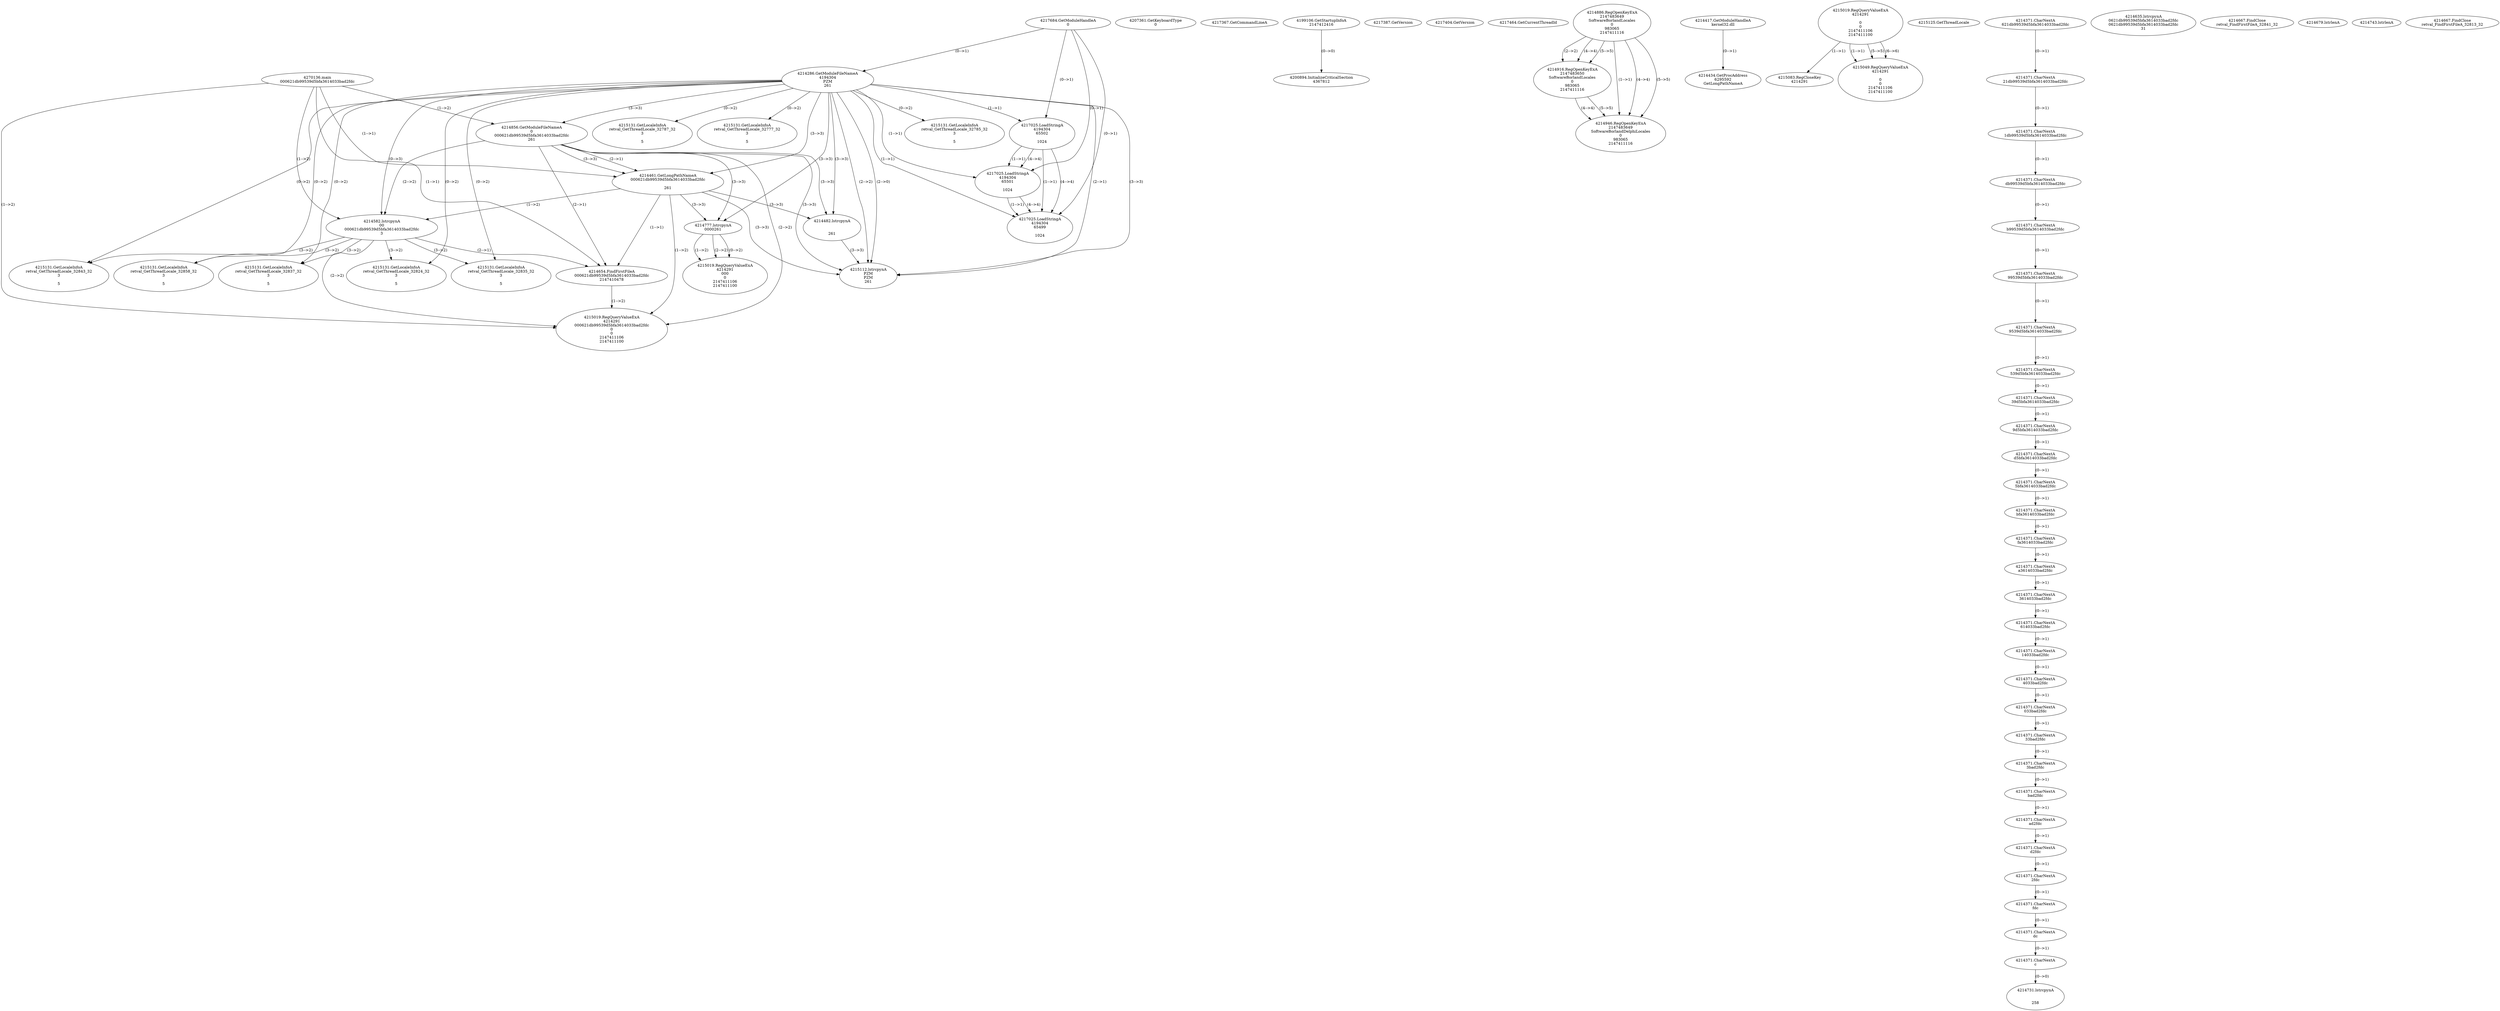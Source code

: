 // Global SCDG with merge call
digraph {
	0 [label="4270136.main
000621db99539d5bfa3614033bad2fdc"]
	1 [label="4217684.GetModuleHandleA
0"]
	2 [label="4207361.GetKeyboardType
0"]
	3 [label="4217367.GetCommandLineA
"]
	4 [label="4199106.GetStartupInfoA
2147412416"]
	5 [label="4217387.GetVersion
"]
	6 [label="4217404.GetVersion
"]
	7 [label="4217464.GetCurrentThreadId
"]
	8 [label="4214286.GetModuleFileNameA
4194304
PZM
261"]
	1 -> 8 [label="(0-->1)"]
	9 [label="4214856.GetModuleFileNameA
0
000621db99539d5bfa3614033bad2fdc
261"]
	0 -> 9 [label="(1-->2)"]
	8 -> 9 [label="(3-->3)"]
	10 [label="4214886.RegOpenKeyExA
2147483649
Software\Borland\Locales
0
983065
2147411116"]
	11 [label="4214916.RegOpenKeyExA
2147483650
Software\Borland\Locales
0
983065
2147411116"]
	10 -> 11 [label="(2-->2)"]
	10 -> 11 [label="(4-->4)"]
	10 -> 11 [label="(5-->5)"]
	12 [label="4214417.GetModuleHandleA
kernel32.dll"]
	13 [label="4214434.GetProcAddress
6295592
GetLongPathNameA"]
	12 -> 13 [label="(0-->1)"]
	14 [label="4214461.GetLongPathNameA
000621db99539d5bfa3614033bad2fdc

261"]
	0 -> 14 [label="(1-->1)"]
	9 -> 14 [label="(2-->1)"]
	8 -> 14 [label="(3-->3)"]
	9 -> 14 [label="(3-->3)"]
	15 [label="4214482.lstrcpynA


261"]
	8 -> 15 [label="(3-->3)"]
	9 -> 15 [label="(3-->3)"]
	14 -> 15 [label="(3-->3)"]
	16 [label="4215019.RegQueryValueExA
4214291

0
0
2147411106
2147411100"]
	17 [label="4215083.RegCloseKey
4214291"]
	16 -> 17 [label="(1-->1)"]
	18 [label="4215112.lstrcpynA
PZM
PZM
261"]
	8 -> 18 [label="(2-->1)"]
	8 -> 18 [label="(2-->2)"]
	8 -> 18 [label="(3-->3)"]
	9 -> 18 [label="(3-->3)"]
	14 -> 18 [label="(3-->3)"]
	15 -> 18 [label="(3-->3)"]
	8 -> 18 [label="(2-->0)"]
	19 [label="4215125.GetThreadLocale
"]
	20 [label="4215131.GetLocaleInfoA
retval_GetThreadLocale_32785_32
3

5"]
	8 -> 20 [label="(0-->2)"]
	21 [label="4217025.LoadStringA
4194304
65502

1024"]
	1 -> 21 [label="(0-->1)"]
	8 -> 21 [label="(1-->1)"]
	22 [label="4217025.LoadStringA
4194304
65501

1024"]
	1 -> 22 [label="(0-->1)"]
	8 -> 22 [label="(1-->1)"]
	21 -> 22 [label="(1-->1)"]
	21 -> 22 [label="(4-->4)"]
	23 [label="4217025.LoadStringA
4194304
65499

1024"]
	1 -> 23 [label="(0-->1)"]
	8 -> 23 [label="(1-->1)"]
	21 -> 23 [label="(1-->1)"]
	22 -> 23 [label="(1-->1)"]
	21 -> 23 [label="(4-->4)"]
	22 -> 23 [label="(4-->4)"]
	24 [label="4200894.InitializeCriticalSection
4367812"]
	4 -> 24 [label="(0-->0)"]
	25 [label="4215049.RegQueryValueExA
4214291

0
0
2147411106
2147411100"]
	16 -> 25 [label="(1-->1)"]
	16 -> 25 [label="(5-->5)"]
	16 -> 25 [label="(6-->6)"]
	26 [label="4215131.GetLocaleInfoA
retval_GetThreadLocale_32787_32
3

5"]
	8 -> 26 [label="(0-->2)"]
	27 [label="4214946.RegOpenKeyExA
2147483649
Software\Borland\Delphi\Locales
0
983065
2147411116"]
	10 -> 27 [label="(1-->1)"]
	10 -> 27 [label="(4-->4)"]
	11 -> 27 [label="(4-->4)"]
	10 -> 27 [label="(5-->5)"]
	11 -> 27 [label="(5-->5)"]
	28 [label="4215131.GetLocaleInfoA
retval_GetThreadLocale_32777_32
3

5"]
	8 -> 28 [label="(0-->2)"]
	29 [label="4214582.lstrcpynA
00
000621db99539d5bfa3614033bad2fdc
3"]
	0 -> 29 [label="(1-->2)"]
	9 -> 29 [label="(2-->2)"]
	14 -> 29 [label="(1-->2)"]
	8 -> 29 [label="(0-->3)"]
	30 [label="4214371.CharNextA
621db99539d5bfa3614033bad2fdc"]
	31 [label="4214371.CharNextA
21db99539d5bfa3614033bad2fdc"]
	30 -> 31 [label="(0-->1)"]
	32 [label="4214371.CharNextA
1db99539d5bfa3614033bad2fdc"]
	31 -> 32 [label="(0-->1)"]
	33 [label="4214371.CharNextA
db99539d5bfa3614033bad2fdc"]
	32 -> 33 [label="(0-->1)"]
	34 [label="4214371.CharNextA
b99539d5bfa3614033bad2fdc"]
	33 -> 34 [label="(0-->1)"]
	35 [label="4214371.CharNextA
99539d5bfa3614033bad2fdc"]
	34 -> 35 [label="(0-->1)"]
	36 [label="4214371.CharNextA
9539d5bfa3614033bad2fdc"]
	35 -> 36 [label="(0-->1)"]
	37 [label="4214371.CharNextA
539d5bfa3614033bad2fdc"]
	36 -> 37 [label="(0-->1)"]
	38 [label="4214371.CharNextA
39d5bfa3614033bad2fdc"]
	37 -> 38 [label="(0-->1)"]
	39 [label="4214371.CharNextA
9d5bfa3614033bad2fdc"]
	38 -> 39 [label="(0-->1)"]
	40 [label="4214371.CharNextA
d5bfa3614033bad2fdc"]
	39 -> 40 [label="(0-->1)"]
	41 [label="4214371.CharNextA
5bfa3614033bad2fdc"]
	40 -> 41 [label="(0-->1)"]
	42 [label="4214371.CharNextA
bfa3614033bad2fdc"]
	41 -> 42 [label="(0-->1)"]
	43 [label="4214371.CharNextA
fa3614033bad2fdc"]
	42 -> 43 [label="(0-->1)"]
	44 [label="4214371.CharNextA
a3614033bad2fdc"]
	43 -> 44 [label="(0-->1)"]
	45 [label="4214371.CharNextA
3614033bad2fdc"]
	44 -> 45 [label="(0-->1)"]
	46 [label="4214371.CharNextA
614033bad2fdc"]
	45 -> 46 [label="(0-->1)"]
	47 [label="4214371.CharNextA
14033bad2fdc"]
	46 -> 47 [label="(0-->1)"]
	48 [label="4214371.CharNextA
4033bad2fdc"]
	47 -> 48 [label="(0-->1)"]
	49 [label="4214371.CharNextA
033bad2fdc"]
	48 -> 49 [label="(0-->1)"]
	50 [label="4214371.CharNextA
33bad2fdc"]
	49 -> 50 [label="(0-->1)"]
	51 [label="4214371.CharNextA
3bad2fdc"]
	50 -> 51 [label="(0-->1)"]
	52 [label="4214371.CharNextA
bad2fdc"]
	51 -> 52 [label="(0-->1)"]
	53 [label="4214371.CharNextA
ad2fdc"]
	52 -> 53 [label="(0-->1)"]
	54 [label="4214371.CharNextA
d2fdc"]
	53 -> 54 [label="(0-->1)"]
	55 [label="4214371.CharNextA
2fdc"]
	54 -> 55 [label="(0-->1)"]
	56 [label="4214371.CharNextA
fdc"]
	55 -> 56 [label="(0-->1)"]
	57 [label="4214371.CharNextA
dc"]
	56 -> 57 [label="(0-->1)"]
	58 [label="4214371.CharNextA
c"]
	57 -> 58 [label="(0-->1)"]
	59 [label="4214635.lstrcpynA
0621db99539d5bfa3614033bad2fdc
0621db99539d5bfa3614033bad2fdc
31"]
	60 [label="4214654.FindFirstFileA
000621db99539d5bfa3614033bad2fdc
2147410478"]
	0 -> 60 [label="(1-->1)"]
	9 -> 60 [label="(2-->1)"]
	14 -> 60 [label="(1-->1)"]
	29 -> 60 [label="(2-->1)"]
	61 [label="4214667.FindClose
retval_FindFirstFileA_32841_32"]
	62 [label="4214679.lstrlenA
"]
	63 [label="4214731.lstrcpynA


258"]
	58 -> 63 [label="(0-->0)"]
	64 [label="4214743.lstrlenA
"]
	65 [label="4214777.lstrcpynA
00\
00\
261"]
	8 -> 65 [label="(3-->3)"]
	9 -> 65 [label="(3-->3)"]
	14 -> 65 [label="(3-->3)"]
	66 [label="4215019.RegQueryValueExA
4214291
00\
0
0
2147411106
2147411100"]
	65 -> 66 [label="(1-->2)"]
	65 -> 66 [label="(2-->2)"]
	65 -> 66 [label="(0-->2)"]
	67 [label="4215131.GetLocaleInfoA
retval_GetThreadLocale_32858_32
3

5"]
	8 -> 67 [label="(0-->2)"]
	29 -> 67 [label="(3-->2)"]
	68 [label="4214667.FindClose
retval_FindFirstFileA_32813_32"]
	69 [label="4215131.GetLocaleInfoA
retval_GetThreadLocale_32843_32
3

5"]
	8 -> 69 [label="(0-->2)"]
	29 -> 69 [label="(3-->2)"]
	70 [label="4215131.GetLocaleInfoA
retval_GetThreadLocale_32824_32
3

5"]
	8 -> 70 [label="(0-->2)"]
	29 -> 70 [label="(3-->2)"]
	71 [label="4215019.RegQueryValueExA
4214291
000621db99539d5bfa3614033bad2fdc
0
0
2147411106
2147411100"]
	0 -> 71 [label="(1-->2)"]
	9 -> 71 [label="(2-->2)"]
	14 -> 71 [label="(1-->2)"]
	29 -> 71 [label="(2-->2)"]
	60 -> 71 [label="(1-->2)"]
	72 [label="4215131.GetLocaleInfoA
retval_GetThreadLocale_32835_32
3

5"]
	8 -> 72 [label="(0-->2)"]
	29 -> 72 [label="(3-->2)"]
	73 [label="4215131.GetLocaleInfoA
retval_GetThreadLocale_32837_32
3

5"]
	8 -> 73 [label="(0-->2)"]
	29 -> 73 [label="(3-->2)"]
}
